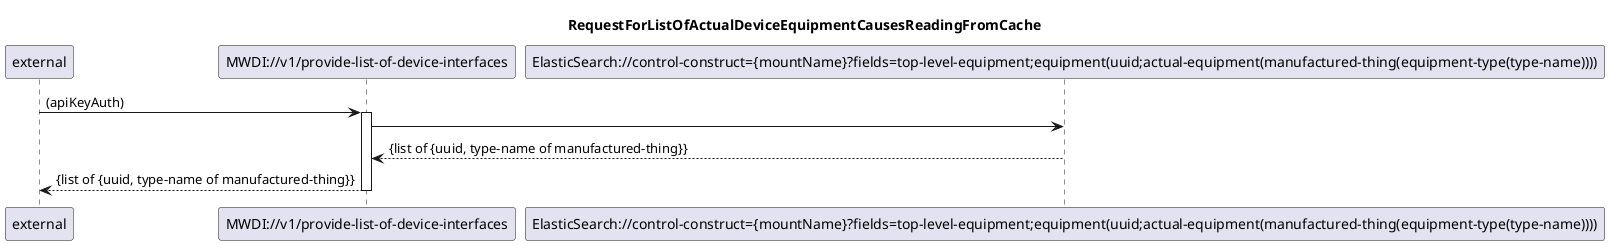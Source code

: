 @startuml 102_provideListOfActualDeviceEquipment
skinparam responseMessageBelowArrow true

title  RequestForListOfActualDeviceEquipmentCausesReadingFromCache

participant "external" as requestor
participant "MWDI://v1/provide-list-of-device-interfaces" as provideListOfActualDeviceEquipment
participant "ElasticSearch://control-construct={mountName}?fields=top-level-equipment;equipment(uuid;actual-equipment(manufactured-thing(equipment-type(type-name))))" as ActualDeviceEquipmentList

requestor -> provideListOfActualDeviceEquipment: (apiKeyAuth)
activate provideListOfActualDeviceEquipment

provideListOfActualDeviceEquipment -> ActualDeviceEquipmentList
ActualDeviceEquipmentList --> provideListOfActualDeviceEquipment: {list of {uuid, type-name of manufactured-thing}}

provideListOfActualDeviceEquipment --> requestor: {list of {uuid, type-name of manufactured-thing}}
deactivate provideListOfActualDeviceEquipment

@enduml